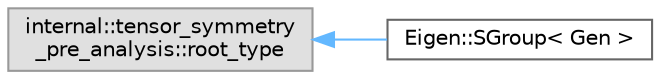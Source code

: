 digraph "类继承关系图"
{
 // LATEX_PDF_SIZE
  bgcolor="transparent";
  edge [fontname=Helvetica,fontsize=10,labelfontname=Helvetica,labelfontsize=10];
  node [fontname=Helvetica,fontsize=10,shape=box,height=0.2,width=0.4];
  rankdir="LR";
  Node0 [id="Node000000",label="internal::tensor_symmetry\l_pre_analysis::root_type",height=0.2,width=0.4,color="grey60", fillcolor="#E0E0E0", style="filled",tooltip=" "];
  Node0 -> Node1 [id="edge5168_Node000000_Node000001",dir="back",color="steelblue1",style="solid",tooltip=" "];
  Node1 [id="Node000001",label="Eigen::SGroup\< Gen \>",height=0.2,width=0.4,color="grey40", fillcolor="white", style="filled",URL="$class_eigen_1_1_s_group.html",tooltip="Symmetry group, initialized from template arguments"];
}
